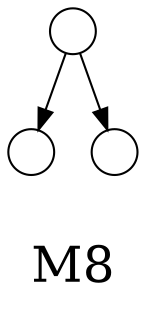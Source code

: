 /*****
GId:6  Count: 33632151
*****/

digraph G {
  graph [splines=false overlap=false]
  node  [shape=ellipse, width=0.3, height=0.3, label=""]
  0 ;
  1 ;
  2 ;
  0 -> 1;
  0 -> 2;
  label = "\nM8\n";  fontsize=24;
}
